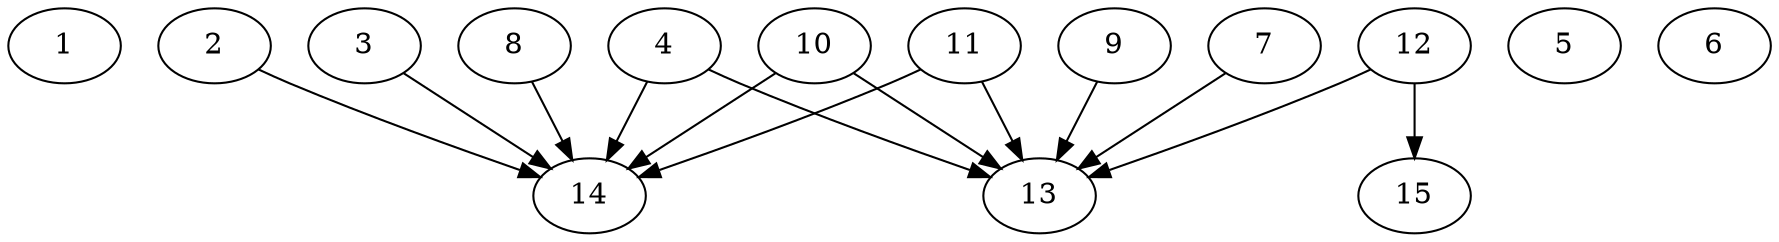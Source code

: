 // DAG automatically generated by daggen at Thu Oct  3 13:59:26 2019
// ./daggen --dot -n 15 --ccr 0.5 --fat 0.9 --regular 0.7 --density 0.9 --mindata 5242880 --maxdata 52428800 
digraph G {
  1 [size="46172160", alpha="0.12", expect_size="23086080"] 
  2 [size="77508608", alpha="0.16", expect_size="38754304"] 
  2 -> 14 [size ="38754304"]
  3 [size="41072640", alpha="0.03", expect_size="20536320"] 
  3 -> 14 [size ="20536320"]
  4 [size="11446272", alpha="0.16", expect_size="5723136"] 
  4 -> 13 [size ="5723136"]
  4 -> 14 [size ="5723136"]
  5 [size="19855360", alpha="0.12", expect_size="9927680"] 
  6 [size="55986176", alpha="0.17", expect_size="27993088"] 
  7 [size="81293312", alpha="0.02", expect_size="40646656"] 
  7 -> 13 [size ="40646656"]
  8 [size="60364800", alpha="0.16", expect_size="30182400"] 
  8 -> 14 [size ="30182400"]
  9 [size="102021120", alpha="0.03", expect_size="51010560"] 
  9 -> 13 [size ="51010560"]
  10 [size="10917888", alpha="0.17", expect_size="5458944"] 
  10 -> 13 [size ="5458944"]
  10 -> 14 [size ="5458944"]
  11 [size="96204800", alpha="0.08", expect_size="48102400"] 
  11 -> 13 [size ="48102400"]
  11 -> 14 [size ="48102400"]
  12 [size="58761216", alpha="0.05", expect_size="29380608"] 
  12 -> 13 [size ="29380608"]
  12 -> 15 [size ="29380608"]
  13 [size="37842944", alpha="0.08", expect_size="18921472"] 
  14 [size="53311488", alpha="0.04", expect_size="26655744"] 
  15 [size="32897024", alpha="0.04", expect_size="16448512"] 
}
